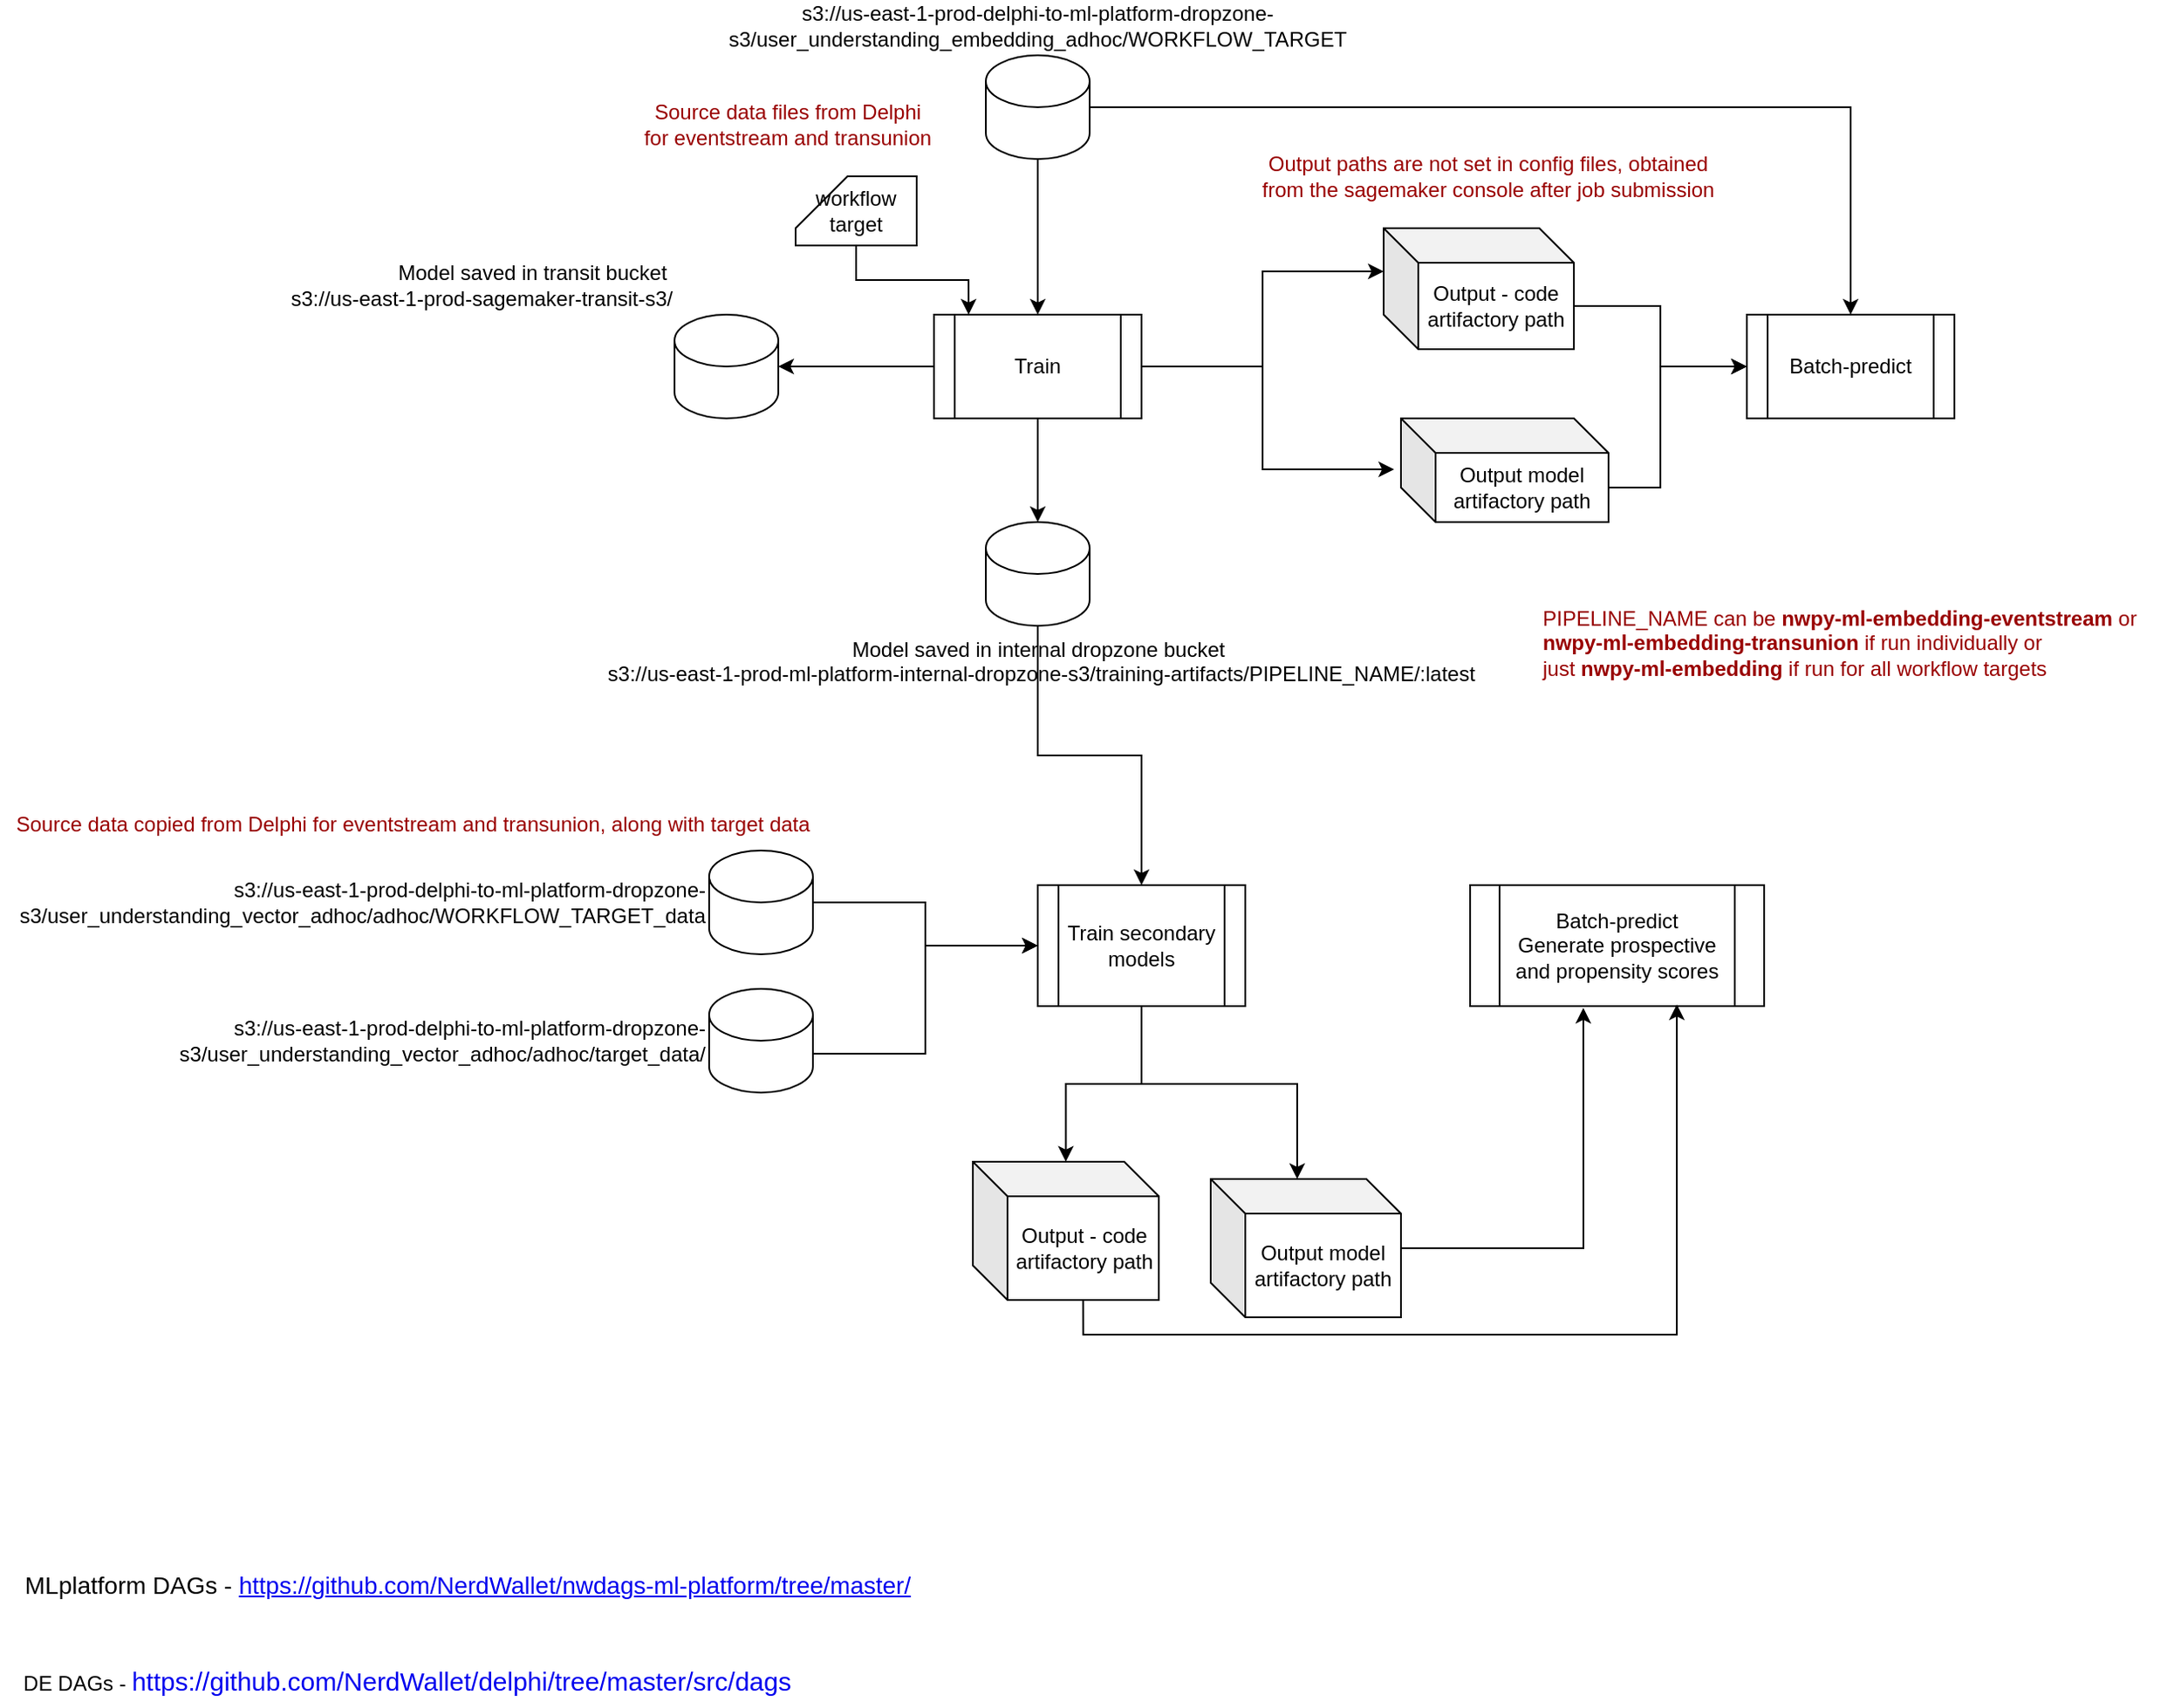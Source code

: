 <mxfile version="20.0.4" type="device"><diagram id="J3DCZBRzC3aoTUAwQ61n" name="Page-1"><mxGraphModel dx="2113" dy="1696" grid="1" gridSize="10" guides="1" tooltips="1" connect="1" arrows="1" fold="1" page="1" pageScale="1" pageWidth="850" pageHeight="1100" math="0" shadow="0"><root><mxCell id="0"/><mxCell id="1" parent="0"/><mxCell id="DPSiODVmER1UZPMJQLEv-13" style="edgeStyle=orthogonalEdgeStyle;rounded=0;orthogonalLoop=1;jettySize=auto;html=1;" edge="1" parent="1" source="DPSiODVmER1UZPMJQLEv-4" target="DPSiODVmER1UZPMJQLEv-2"><mxGeometry relative="1" as="geometry"/></mxCell><mxCell id="DPSiODVmER1UZPMJQLEv-15" style="edgeStyle=orthogonalEdgeStyle;rounded=0;orthogonalLoop=1;jettySize=auto;html=1;entryX=0;entryY=0;entryDx=0;entryDy=25;entryPerimeter=0;" edge="1" parent="1" source="DPSiODVmER1UZPMJQLEv-2" target="DPSiODVmER1UZPMJQLEv-9"><mxGeometry relative="1" as="geometry"/></mxCell><mxCell id="DPSiODVmER1UZPMJQLEv-16" style="edgeStyle=orthogonalEdgeStyle;rounded=0;orthogonalLoop=1;jettySize=auto;html=1;exitX=1;exitY=0.5;exitDx=0;exitDy=0;entryX=-0.033;entryY=0.492;entryDx=0;entryDy=0;entryPerimeter=0;" edge="1" parent="1" source="DPSiODVmER1UZPMJQLEv-2" target="DPSiODVmER1UZPMJQLEv-10"><mxGeometry relative="1" as="geometry"><Array as="points"><mxPoint x="570" y="150"/><mxPoint x="570" y="210"/></Array></mxGeometry></mxCell><mxCell id="DPSiODVmER1UZPMJQLEv-22" style="edgeStyle=orthogonalEdgeStyle;rounded=0;orthogonalLoop=1;jettySize=auto;html=1;entryX=1;entryY=0.5;entryDx=0;entryDy=0;entryPerimeter=0;" edge="1" parent="1" source="DPSiODVmER1UZPMJQLEv-2" target="DPSiODVmER1UZPMJQLEv-5"><mxGeometry relative="1" as="geometry"/></mxCell><mxCell id="DPSiODVmER1UZPMJQLEv-24" style="edgeStyle=orthogonalEdgeStyle;rounded=0;orthogonalLoop=1;jettySize=auto;html=1;exitX=0.5;exitY=1;exitDx=0;exitDy=0;entryX=0.5;entryY=0;entryDx=0;entryDy=0;entryPerimeter=0;fontColor=#990000;" edge="1" parent="1" source="DPSiODVmER1UZPMJQLEv-2" target="DPSiODVmER1UZPMJQLEv-6"><mxGeometry relative="1" as="geometry"/></mxCell><mxCell id="DPSiODVmER1UZPMJQLEv-2" value="Train" style="shape=process;whiteSpace=wrap;html=1;backgroundOutline=1;" vertex="1" parent="1"><mxGeometry x="380" y="120" width="120" height="60" as="geometry"/></mxCell><mxCell id="DPSiODVmER1UZPMJQLEv-3" value="Batch-predict" style="shape=process;whiteSpace=wrap;html=1;backgroundOutline=1;" vertex="1" parent="1"><mxGeometry x="850" y="120" width="120" height="60" as="geometry"/></mxCell><mxCell id="DPSiODVmER1UZPMJQLEv-21" style="edgeStyle=orthogonalEdgeStyle;rounded=0;orthogonalLoop=1;jettySize=auto;html=1;entryX=0.5;entryY=0;entryDx=0;entryDy=0;" edge="1" parent="1" source="DPSiODVmER1UZPMJQLEv-4" target="DPSiODVmER1UZPMJQLEv-3"><mxGeometry relative="1" as="geometry"/></mxCell><mxCell id="DPSiODVmER1UZPMJQLEv-4" value="s3://us-east-1-prod-delphi-to-ml-platform-dropzone-s3/user_understanding_embedding_adhoc/WORKFLOW_TARGET" style="shape=cylinder3;whiteSpace=wrap;html=1;boundedLbl=1;backgroundOutline=1;size=15;labelPosition=center;verticalLabelPosition=top;align=center;verticalAlign=bottom;" vertex="1" parent="1"><mxGeometry x="410" y="-30" width="60" height="60" as="geometry"/></mxCell><mxCell id="DPSiODVmER1UZPMJQLEv-5" value="Model saved in transit bucket&amp;nbsp;&lt;br&gt;s3://us-east-1-prod-sagemaker-transit-s3/" style="shape=cylinder3;html=1;boundedLbl=1;backgroundOutline=1;size=15;labelPosition=left;verticalLabelPosition=top;align=right;verticalAlign=bottom;" vertex="1" parent="1"><mxGeometry x="230" y="120" width="60" height="60" as="geometry"/></mxCell><mxCell id="DPSiODVmER1UZPMJQLEv-41" style="edgeStyle=orthogonalEdgeStyle;rounded=0;orthogonalLoop=1;jettySize=auto;html=1;exitX=0.5;exitY=1;exitDx=0;exitDy=0;exitPerimeter=0;entryX=0.5;entryY=0;entryDx=0;entryDy=0;fontColor=#990000;" edge="1" parent="1" source="DPSiODVmER1UZPMJQLEv-6" target="DPSiODVmER1UZPMJQLEv-31"><mxGeometry relative="1" as="geometry"/></mxCell><mxCell id="DPSiODVmER1UZPMJQLEv-6" value="Model saved in internal dropzone bucket&lt;br&gt;&amp;nbsp;s3://us-east-1-prod-ml-platform-internal-dropzone-s3/training-artifacts/PIPELINE_NAME/:latest" style="shape=cylinder3;html=1;boundedLbl=1;backgroundOutline=1;size=15;labelPosition=center;verticalLabelPosition=bottom;align=center;verticalAlign=top;" vertex="1" parent="1"><mxGeometry x="410" y="240" width="60" height="60" as="geometry"/></mxCell><mxCell id="DPSiODVmER1UZPMJQLEv-18" style="edgeStyle=orthogonalEdgeStyle;rounded=0;orthogonalLoop=1;jettySize=auto;html=1;exitX=0;exitY=0;exitDx=110;exitDy=45;exitPerimeter=0;entryX=0;entryY=0.5;entryDx=0;entryDy=0;" edge="1" parent="1" source="DPSiODVmER1UZPMJQLEv-9" target="DPSiODVmER1UZPMJQLEv-3"><mxGeometry relative="1" as="geometry"/></mxCell><mxCell id="DPSiODVmER1UZPMJQLEv-9" value="Output - code artifactory path" style="shape=cube;whiteSpace=wrap;html=1;boundedLbl=1;backgroundOutline=1;darkOpacity=0.05;darkOpacity2=0.1;labelPosition=center;verticalLabelPosition=middle;align=center;verticalAlign=middle;" vertex="1" parent="1"><mxGeometry x="640" y="70" width="110" height="70" as="geometry"/></mxCell><mxCell id="DPSiODVmER1UZPMJQLEv-19" style="edgeStyle=orthogonalEdgeStyle;rounded=0;orthogonalLoop=1;jettySize=auto;html=1;exitX=0;exitY=0;exitDx=120;exitDy=40;exitPerimeter=0;" edge="1" parent="1" source="DPSiODVmER1UZPMJQLEv-10" target="DPSiODVmER1UZPMJQLEv-3"><mxGeometry relative="1" as="geometry"><Array as="points"><mxPoint x="800" y="220"/><mxPoint x="800" y="150"/></Array></mxGeometry></mxCell><mxCell id="DPSiODVmER1UZPMJQLEv-10" value="Output model artifactory path" style="shape=cube;whiteSpace=wrap;html=1;boundedLbl=1;backgroundOutline=1;darkOpacity=0.05;darkOpacity2=0.1;" vertex="1" parent="1"><mxGeometry x="650" y="180" width="120" height="60" as="geometry"/></mxCell><mxCell id="DPSiODVmER1UZPMJQLEv-11" value="&lt;font&gt;Output paths are not set&lt;/font&gt; in config files, obtained &lt;br&gt;from the sagemaker console after job submission" style="text;html=1;align=center;verticalAlign=middle;resizable=0;points=[];autosize=1;strokeColor=none;fillColor=none;fontColor=#990000;" vertex="1" parent="1"><mxGeometry x="560" y="20" width="280" height="40" as="geometry"/></mxCell><mxCell id="DPSiODVmER1UZPMJQLEv-20" value="&lt;font color=&quot;#990000&quot;&gt;Source data files from Delphi &lt;br&gt;for eventstream and transunion&lt;/font&gt;" style="text;html=1;align=center;verticalAlign=middle;resizable=0;points=[];autosize=1;strokeColor=none;fillColor=none;" vertex="1" parent="1"><mxGeometry x="200" y="-10" width="190" height="40" as="geometry"/></mxCell><mxCell id="DPSiODVmER1UZPMJQLEv-25" value="PIPELINE_NAME can be&amp;nbsp;&lt;b&gt;nwpy-ml-embedding-eventstream&amp;nbsp;&lt;/b&gt;&lt;span style=&quot;background-color: initial;&quot;&gt;or&amp;nbsp;&lt;br&gt;&lt;/span&gt;&lt;b style=&quot;background-color: initial;&quot;&gt;nwpy-ml-embedding-transunion&amp;nbsp;&lt;/b&gt;if run individually or &lt;br&gt;just&amp;nbsp;&lt;b&gt;nwpy-ml-embedding&lt;/b&gt; if run for all workflow targets&amp;nbsp;" style="text;html=1;align=left;verticalAlign=middle;resizable=0;points=[];autosize=1;strokeColor=none;fillColor=none;fontColor=#990000;" vertex="1" parent="1"><mxGeometry x="730" y="280" width="370" height="60" as="geometry"/></mxCell><mxCell id="DPSiODVmER1UZPMJQLEv-28" style="edgeStyle=orthogonalEdgeStyle;rounded=0;orthogonalLoop=1;jettySize=auto;html=1;exitX=0.5;exitY=1;exitDx=0;exitDy=0;exitPerimeter=0;entryX=0.167;entryY=0;entryDx=0;entryDy=0;entryPerimeter=0;fontColor=#000000;" edge="1" parent="1" source="DPSiODVmER1UZPMJQLEv-26" target="DPSiODVmER1UZPMJQLEv-2"><mxGeometry relative="1" as="geometry"/></mxCell><mxCell id="DPSiODVmER1UZPMJQLEv-26" value="workflow target" style="shape=card;whiteSpace=wrap;html=1;labelBackgroundColor=none;fontColor=#000000;" vertex="1" parent="1"><mxGeometry x="300" y="40" width="70" height="40" as="geometry"/></mxCell><mxCell id="DPSiODVmER1UZPMJQLEv-39" style="edgeStyle=orthogonalEdgeStyle;rounded=0;orthogonalLoop=1;jettySize=auto;html=1;exitX=1;exitY=0.5;exitDx=0;exitDy=0;exitPerimeter=0;entryX=0;entryY=0.5;entryDx=0;entryDy=0;fontColor=#990000;" edge="1" parent="1" source="DPSiODVmER1UZPMJQLEv-29" target="DPSiODVmER1UZPMJQLEv-31"><mxGeometry relative="1" as="geometry"/></mxCell><mxCell id="DPSiODVmER1UZPMJQLEv-29" value="s3://us-east-1-prod-delphi-to-ml-platform-dropzone-s3/user_understanding_vector_adhoc/adhoc/WORKFLOW_TARGET_data" style="shape=cylinder3;whiteSpace=wrap;html=1;boundedLbl=1;backgroundOutline=1;size=15;labelBackgroundColor=none;fontColor=#000000;labelPosition=left;verticalLabelPosition=middle;align=right;verticalAlign=middle;" vertex="1" parent="1"><mxGeometry x="250" y="430" width="60" height="60" as="geometry"/></mxCell><mxCell id="DPSiODVmER1UZPMJQLEv-40" style="edgeStyle=orthogonalEdgeStyle;rounded=0;orthogonalLoop=1;jettySize=auto;html=1;exitX=1;exitY=0;exitDx=0;exitDy=37.5;exitPerimeter=0;fontColor=#990000;" edge="1" parent="1" source="DPSiODVmER1UZPMJQLEv-30" target="DPSiODVmER1UZPMJQLEv-31"><mxGeometry relative="1" as="geometry"/></mxCell><mxCell id="DPSiODVmER1UZPMJQLEv-30" value="s3://us-east-1-prod-delphi-to-ml-platform-dropzone-s3/user_understanding_vector_adhoc/adhoc/target_data/" style="shape=cylinder3;whiteSpace=wrap;html=1;boundedLbl=1;backgroundOutline=1;size=15;labelBackgroundColor=none;fontColor=#000000;labelPosition=left;verticalLabelPosition=middle;align=right;verticalAlign=middle;" vertex="1" parent="1"><mxGeometry x="250" y="510" width="60" height="60" as="geometry"/></mxCell><mxCell id="DPSiODVmER1UZPMJQLEv-45" style="edgeStyle=orthogonalEdgeStyle;rounded=0;orthogonalLoop=1;jettySize=auto;html=1;exitX=0.5;exitY=1;exitDx=0;exitDy=0;fontColor=#000000;" edge="1" parent="1" source="DPSiODVmER1UZPMJQLEv-31" target="DPSiODVmER1UZPMJQLEv-42"><mxGeometry relative="1" as="geometry"/></mxCell><mxCell id="DPSiODVmER1UZPMJQLEv-46" style="edgeStyle=orthogonalEdgeStyle;rounded=0;orthogonalLoop=1;jettySize=auto;html=1;entryX=0;entryY=0;entryDx=50;entryDy=0;entryPerimeter=0;fontColor=#000000;" edge="1" parent="1" source="DPSiODVmER1UZPMJQLEv-31" target="DPSiODVmER1UZPMJQLEv-43"><mxGeometry relative="1" as="geometry"><Array as="points"><mxPoint x="500" y="565"/><mxPoint x="590" y="565"/></Array></mxGeometry></mxCell><mxCell id="DPSiODVmER1UZPMJQLEv-31" value="Train secondary models" style="shape=process;whiteSpace=wrap;html=1;backgroundOutline=1;labelBackgroundColor=none;fontColor=#000000;" vertex="1" parent="1"><mxGeometry x="440" y="450" width="120" height="70" as="geometry"/></mxCell><mxCell id="DPSiODVmER1UZPMJQLEv-32" value="Batch-predict&lt;br&gt;Generate prospective and propensity scores" style="shape=process;whiteSpace=wrap;html=1;backgroundOutline=1;labelBackgroundColor=none;fontColor=#000000;" vertex="1" parent="1"><mxGeometry x="690" y="450" width="170" height="70" as="geometry"/></mxCell><mxCell id="DPSiODVmER1UZPMJQLEv-35" value="Source data copied from Delphi for eventstream and transunion, along with target data&amp;nbsp;" style="text;html=1;strokeColor=none;fillColor=none;align=center;verticalAlign=middle;rounded=0;labelBackgroundColor=none;fontColor=#990000;" vertex="1" parent="1"><mxGeometry x="50" y="400" width="60" height="30" as="geometry"/></mxCell><mxCell id="DPSiODVmER1UZPMJQLEv-47" style="edgeStyle=orthogonalEdgeStyle;rounded=0;orthogonalLoop=1;jettySize=auto;html=1;exitX=0;exitY=0;exitDx=63.75;exitDy=80;exitPerimeter=0;fontColor=#000000;entryX=0.703;entryY=0.986;entryDx=0;entryDy=0;entryPerimeter=0;" edge="1" parent="1" source="DPSiODVmER1UZPMJQLEv-42" target="DPSiODVmER1UZPMJQLEv-32"><mxGeometry relative="1" as="geometry"><mxPoint x="830" y="520" as="targetPoint"/></mxGeometry></mxCell><mxCell id="DPSiODVmER1UZPMJQLEv-42" value="&lt;font color=&quot;#000000&quot;&gt;Output - code artifactory path&lt;/font&gt;" style="shape=cube;whiteSpace=wrap;html=1;boundedLbl=1;backgroundOutline=1;darkOpacity=0.05;darkOpacity2=0.1;labelBackgroundColor=none;fontColor=#990000;" vertex="1" parent="1"><mxGeometry x="402.5" y="610" width="107.5" height="80" as="geometry"/></mxCell><mxCell id="DPSiODVmER1UZPMJQLEv-50" style="edgeStyle=orthogonalEdgeStyle;rounded=0;orthogonalLoop=1;jettySize=auto;html=1;entryX=0.385;entryY=1.014;entryDx=0;entryDy=0;entryPerimeter=0;fontColor=#000000;" edge="1" parent="1" source="DPSiODVmER1UZPMJQLEv-43" target="DPSiODVmER1UZPMJQLEv-32"><mxGeometry relative="1" as="geometry"/></mxCell><mxCell id="DPSiODVmER1UZPMJQLEv-43" value="&lt;font color=&quot;#000000&quot;&gt;Output model artifactory path&lt;/font&gt;" style="shape=cube;whiteSpace=wrap;html=1;boundedLbl=1;backgroundOutline=1;darkOpacity=0.05;darkOpacity2=0.1;labelBackgroundColor=none;fontColor=#990000;" vertex="1" parent="1"><mxGeometry x="540" y="620" width="110" height="80" as="geometry"/></mxCell><mxCell id="DPSiODVmER1UZPMJQLEv-51" value="&lt;font style=&quot;font-size: 14px;&quot;&gt;MLplatform DAGs - &lt;a href=&quot;https://github.com/NerdWallet/delphi/tree/master/src/dags&quot;&gt;https://github.com/NerdWallet/nwdags-ml-platform/tree/master/&lt;/a&gt;&lt;/font&gt;" style="text;html=1;align=center;verticalAlign=middle;resizable=0;points=[];autosize=1;strokeColor=none;fillColor=none;fontColor=#000000;" vertex="1" parent="1"><mxGeometry x="-160" y="840" width="540" height="30" as="geometry"/></mxCell><mxCell id="DPSiODVmER1UZPMJQLEv-52" value="DE DAGs -&amp;nbsp;&lt;a style=&quot;box-sizing: inherit; text-decoration-line: none; font-family: Slack-Lato, Slack-Fractions, appleLogo, sans-serif; font-size: 15px; font-variant-ligatures: common-ligatures; text-align: left;&quot; data-remove-tab-index=&quot;true&quot; tabindex=&quot;-1&quot; rel=&quot;noopener noreferrer&quot; href=&quot;https://github.com/NerdWallet/delphi/tree/master/src/dags&quot; data-sk=&quot;tooltip_parent&quot; data-stringify-link=&quot;https://github.com/NerdWallet/delphi/tree/master/src/dags&quot; class=&quot;c-link&quot; target=&quot;_blank&quot;&gt;https://github.com/NerdWallet/delphi/tree/master/src/dags&lt;/a&gt;" style="text;html=1;align=center;verticalAlign=middle;resizable=0;points=[];autosize=1;strokeColor=none;fillColor=none;fontColor=#000000;" vertex="1" parent="1"><mxGeometry x="-160" y="895" width="470" height="30" as="geometry"/></mxCell></root></mxGraphModel></diagram></mxfile>